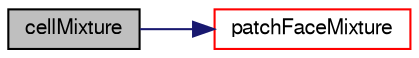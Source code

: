 digraph "cellMixture"
{
  bgcolor="transparent";
  edge [fontname="FreeSans",fontsize="10",labelfontname="FreeSans",labelfontsize="10"];
  node [fontname="FreeSans",fontsize="10",shape=record];
  rankdir="LR";
  Node2 [label="cellMixture",height=0.2,width=0.4,color="black", fillcolor="grey75", style="filled", fontcolor="black"];
  Node2 -> Node3 [color="midnightblue",fontsize="10",style="solid",fontname="FreeSans"];
  Node3 [label="patchFaceMixture",height=0.2,width=0.4,color="red",URL="$a29770.html#a8398f3fc656abf8264c002ada3309cd7"];
}
